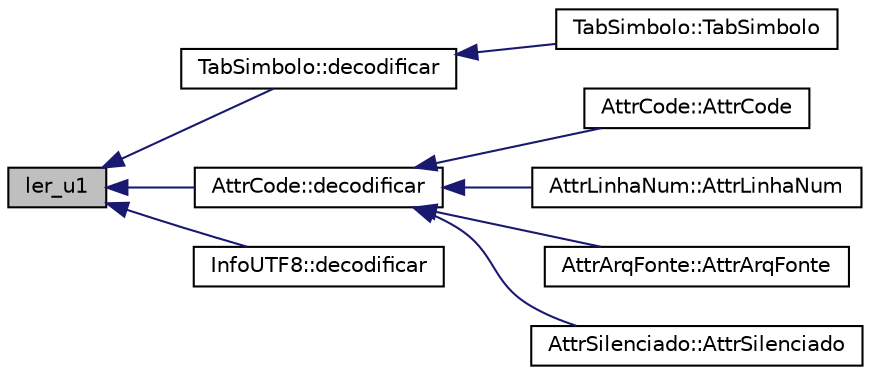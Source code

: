 digraph "ler_u1"
{
  edge [fontname="Helvetica",fontsize="10",labelfontname="Helvetica",labelfontsize="10"];
  node [fontname="Helvetica",fontsize="10",shape=record];
  rankdir="LR";
  Node42 [label="ler_u1",height=0.2,width=0.4,color="black", fillcolor="grey75", style="filled", fontcolor="black"];
  Node42 -> Node43 [dir="back",color="midnightblue",fontsize="10",style="solid",fontname="Helvetica"];
  Node43 [label="TabSimbolo::decodificar",height=0.2,width=0.4,color="black", fillcolor="white", style="filled",URL="$class_tab_simbolo.html#a33922075ec403d8000eb853e8a47f595",tooltip="Decodificador do arquivo binário .class para a tabela de símbolos. "];
  Node43 -> Node44 [dir="back",color="midnightblue",fontsize="10",style="solid",fontname="Helvetica"];
  Node44 [label="TabSimbolo::TabSimbolo",height=0.2,width=0.4,color="black", fillcolor="white", style="filled",URL="$class_tab_simbolo.html#acb104764e5d99afd88729263044f8fcb"];
  Node42 -> Node45 [dir="back",color="midnightblue",fontsize="10",style="solid",fontname="Helvetica"];
  Node45 [label="AttrCode::decodificar",height=0.2,width=0.4,color="black", fillcolor="white", style="filled",URL="$class_attr_code.html#a986a3c8407f8cd3a13a0bf2260b1ffca",tooltip="Decodificador do arquivo binário .class para o atributo <>, extraindo todos os seus campos..."];
  Node45 -> Node46 [dir="back",color="midnightblue",fontsize="10",style="solid",fontname="Helvetica"];
  Node46 [label="AttrCode::AttrCode",height=0.2,width=0.4,color="black", fillcolor="white", style="filled",URL="$class_attr_code.html#ad658eab041715a91e607daaa615589bf"];
  Node45 -> Node47 [dir="back",color="midnightblue",fontsize="10",style="solid",fontname="Helvetica"];
  Node47 [label="AttrLinhaNum::AttrLinhaNum",height=0.2,width=0.4,color="black", fillcolor="white", style="filled",URL="$class_attr_linha_num.html#a017d3976a937f3a061a6845516ee37ef"];
  Node45 -> Node48 [dir="back",color="midnightblue",fontsize="10",style="solid",fontname="Helvetica"];
  Node48 [label="AttrArqFonte::AttrArqFonte",height=0.2,width=0.4,color="black", fillcolor="white", style="filled",URL="$class_attr_arq_fonte.html#a1216638bfad2d0bfbcdb8cdee520fd0b"];
  Node45 -> Node49 [dir="back",color="midnightblue",fontsize="10",style="solid",fontname="Helvetica"];
  Node49 [label="AttrSilenciado::AttrSilenciado",height=0.2,width=0.4,color="black", fillcolor="white", style="filled",URL="$class_attr_silenciado.html#a9e180e7a6e4effb0e792e599a989cb35"];
  Node42 -> Node50 [dir="back",color="midnightblue",fontsize="10",style="solid",fontname="Helvetica"];
  Node50 [label="InfoUTF8::decodificar",height=0.2,width=0.4,color="black", fillcolor="white", style="filled",URL="$class_info_u_t_f8.html#a2827700122de5834a539a774d7b090ff",tooltip="Decodificador do arquivo binário .class para os dados da <<CONSTANT_Utf8>>, extraindo todos os seus c..."];
}
